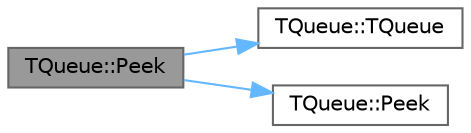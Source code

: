 digraph "TQueue::Peek"
{
 // INTERACTIVE_SVG=YES
 // LATEX_PDF_SIZE
  bgcolor="transparent";
  edge [fontname=Helvetica,fontsize=10,labelfontname=Helvetica,labelfontsize=10];
  node [fontname=Helvetica,fontsize=10,shape=box,height=0.2,width=0.4];
  rankdir="LR";
  Node1 [id="Node000001",label="TQueue::Peek",height=0.2,width=0.4,color="gray40", fillcolor="grey60", style="filled", fontcolor="black",tooltip=" "];
  Node1 -> Node2 [id="edge1_Node000001_Node000002",color="steelblue1",style="solid",tooltip=" "];
  Node2 [id="Node000002",label="TQueue::TQueue",height=0.2,width=0.4,color="grey40", fillcolor="white", style="filled",URL="$df/d83/classTQueue.html#a3d1e329f88e3be6c26e9cf7ece53063c",tooltip="Default constructor."];
  Node1 -> Node3 [id="edge2_Node000001_Node000003",color="steelblue1",style="solid",tooltip=" "];
  Node3 [id="Node000003",label="TQueue::Peek",height=0.2,width=0.4,color="grey40", fillcolor="white", style="filled",URL="$df/d83/classTQueue.html#afe398f4ea26272cec9c82eda4bca8fe4",tooltip="Peek at the queue's tail item without removing it."];
}
